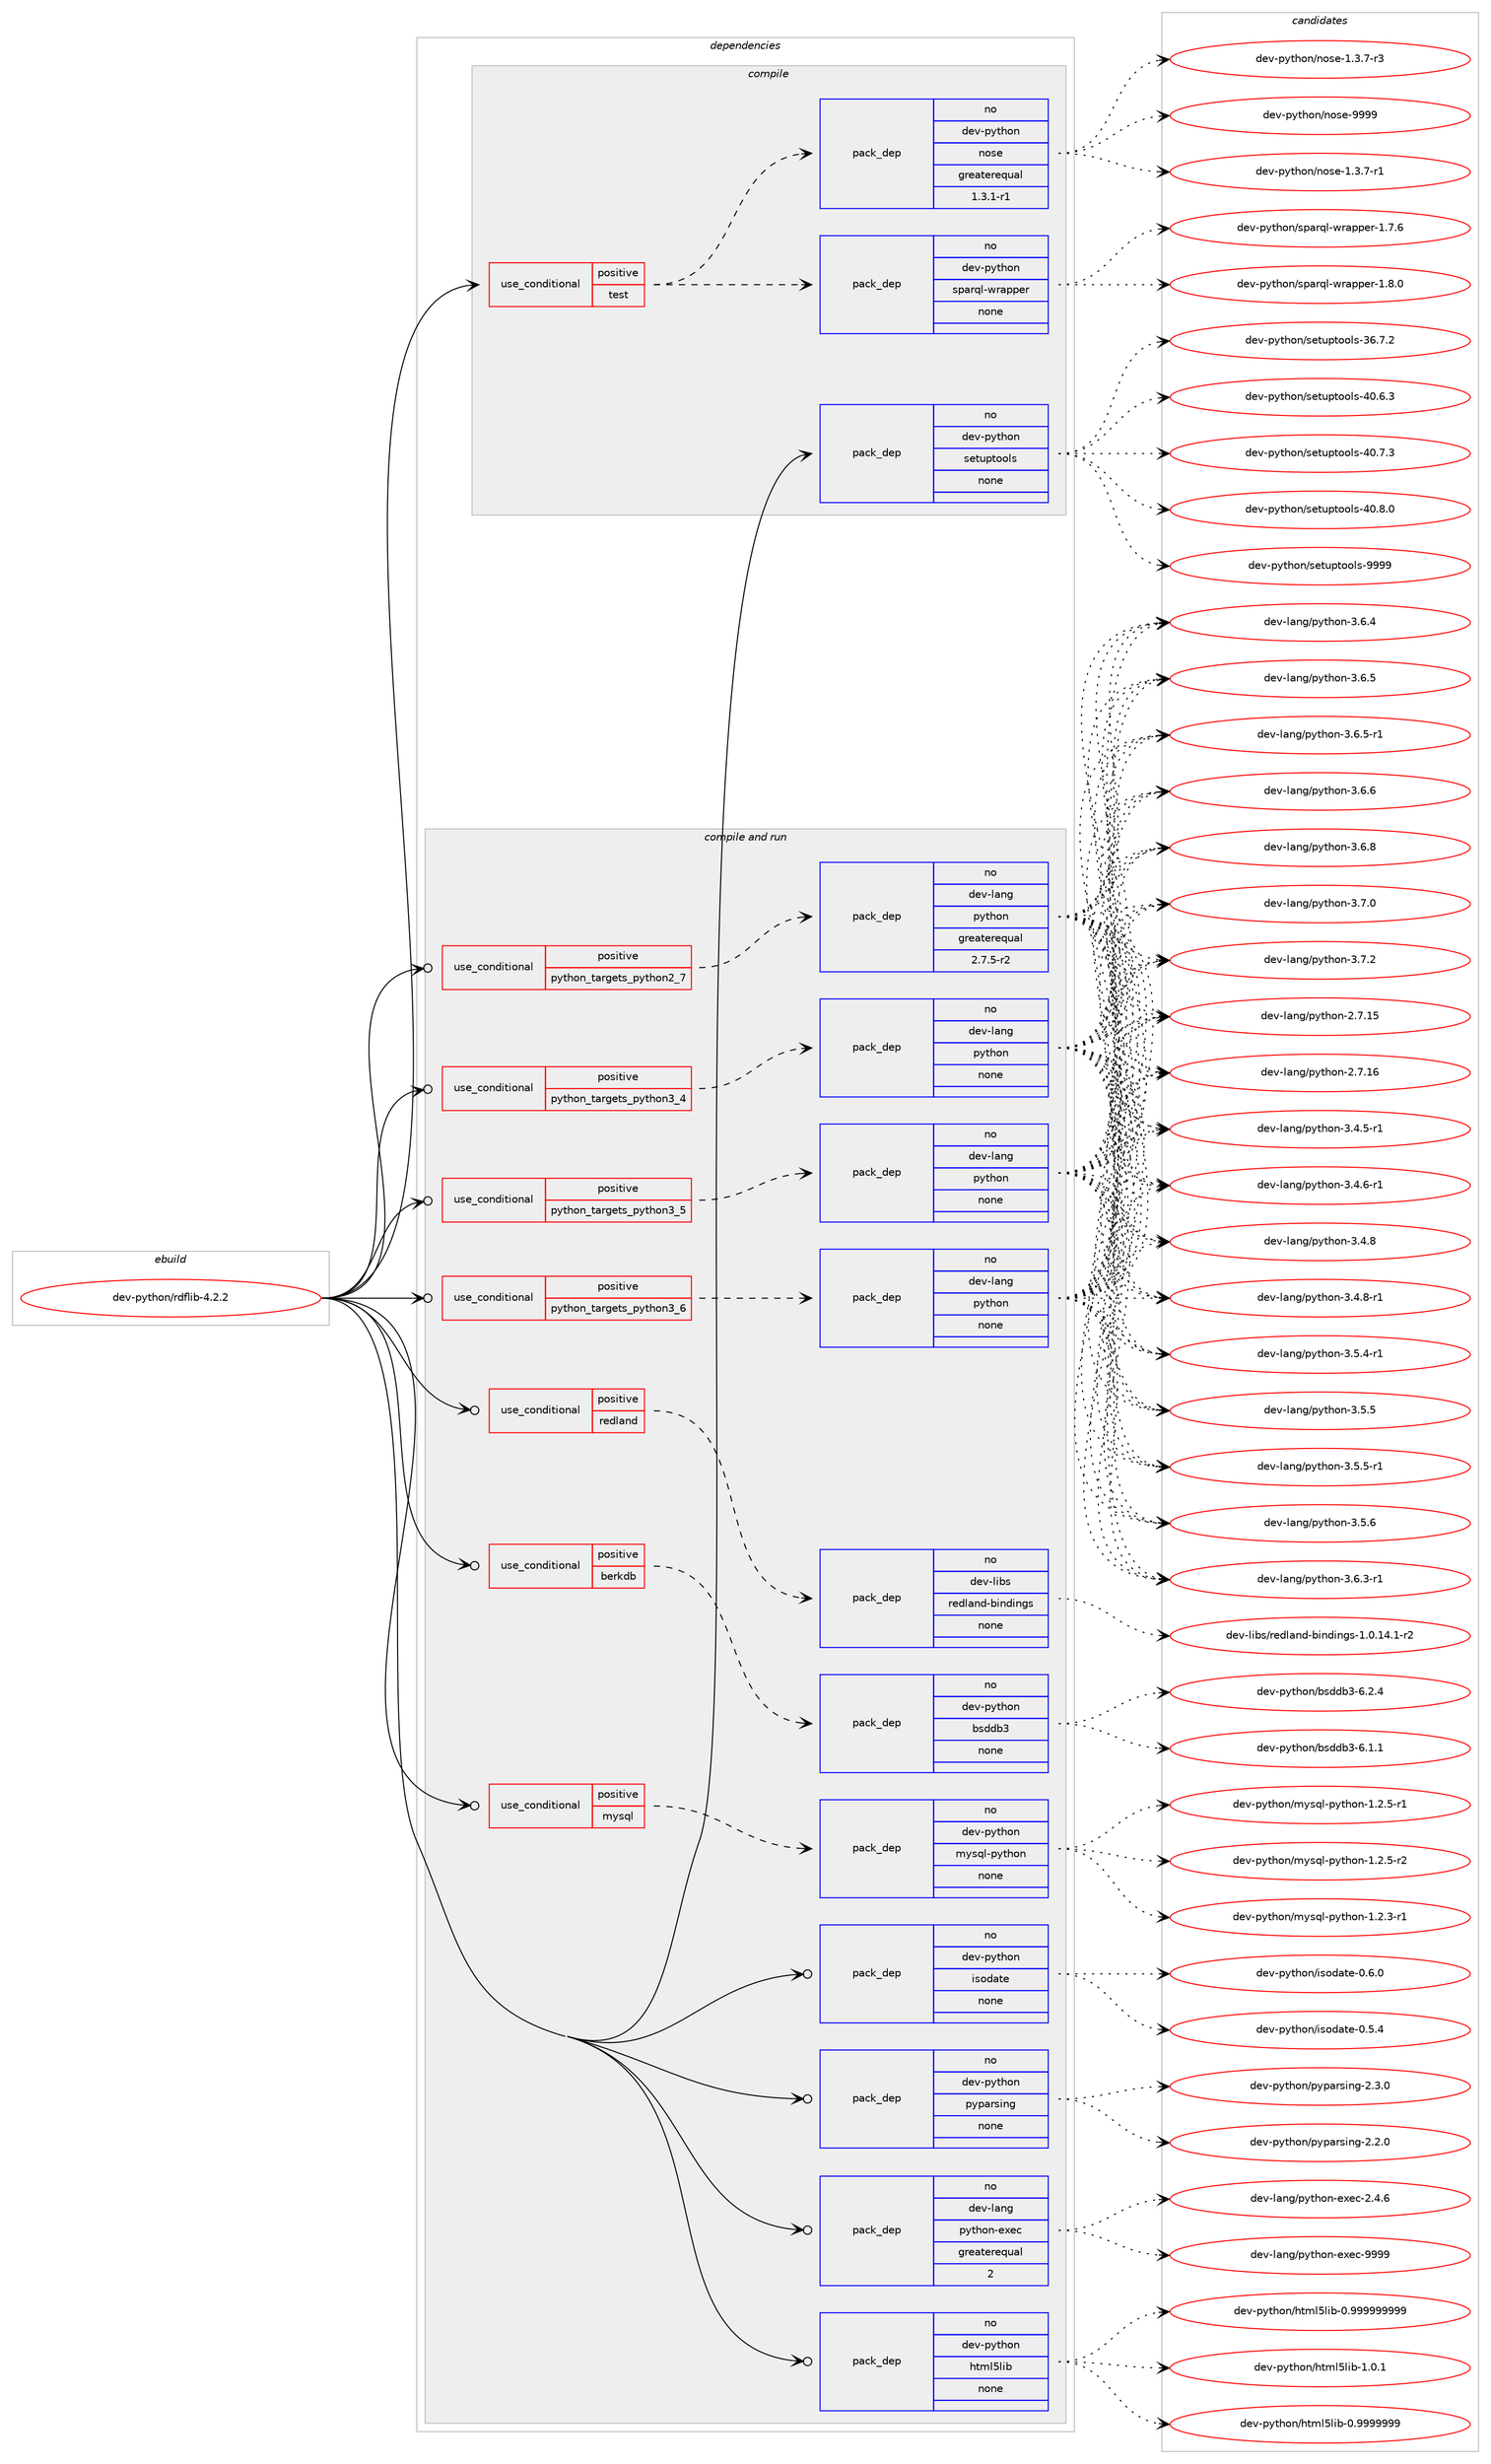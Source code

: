 digraph prolog {

# *************
# Graph options
# *************

newrank=true;
concentrate=true;
compound=true;
graph [rankdir=LR,fontname=Helvetica,fontsize=10,ranksep=1.5];#, ranksep=2.5, nodesep=0.2];
edge  [arrowhead=vee];
node  [fontname=Helvetica,fontsize=10];

# **********
# The ebuild
# **********

subgraph cluster_leftcol {
color=gray;
rank=same;
label=<<i>ebuild</i>>;
id [label="dev-python/rdflib-4.2.2", color=red, width=4, href="../dev-python/rdflib-4.2.2.svg"];
}

# ****************
# The dependencies
# ****************

subgraph cluster_midcol {
color=gray;
label=<<i>dependencies</i>>;
subgraph cluster_compile {
fillcolor="#eeeeee";
style=filled;
label=<<i>compile</i>>;
subgraph cond383574 {
dependency1438324 [label=<<TABLE BORDER="0" CELLBORDER="1" CELLSPACING="0" CELLPADDING="4"><TR><TD ROWSPAN="3" CELLPADDING="10">use_conditional</TD></TR><TR><TD>positive</TD></TR><TR><TD>test</TD></TR></TABLE>>, shape=none, color=red];
subgraph pack1031390 {
dependency1438325 [label=<<TABLE BORDER="0" CELLBORDER="1" CELLSPACING="0" CELLPADDING="4" WIDTH="220"><TR><TD ROWSPAN="6" CELLPADDING="30">pack_dep</TD></TR><TR><TD WIDTH="110">no</TD></TR><TR><TD>dev-python</TD></TR><TR><TD>sparql-wrapper</TD></TR><TR><TD>none</TD></TR><TR><TD></TD></TR></TABLE>>, shape=none, color=blue];
}
dependency1438324:e -> dependency1438325:w [weight=20,style="dashed",arrowhead="vee"];
subgraph pack1031391 {
dependency1438326 [label=<<TABLE BORDER="0" CELLBORDER="1" CELLSPACING="0" CELLPADDING="4" WIDTH="220"><TR><TD ROWSPAN="6" CELLPADDING="30">pack_dep</TD></TR><TR><TD WIDTH="110">no</TD></TR><TR><TD>dev-python</TD></TR><TR><TD>nose</TD></TR><TR><TD>greaterequal</TD></TR><TR><TD>1.3.1-r1</TD></TR></TABLE>>, shape=none, color=blue];
}
dependency1438324:e -> dependency1438326:w [weight=20,style="dashed",arrowhead="vee"];
}
id:e -> dependency1438324:w [weight=20,style="solid",arrowhead="vee"];
subgraph pack1031392 {
dependency1438327 [label=<<TABLE BORDER="0" CELLBORDER="1" CELLSPACING="0" CELLPADDING="4" WIDTH="220"><TR><TD ROWSPAN="6" CELLPADDING="30">pack_dep</TD></TR><TR><TD WIDTH="110">no</TD></TR><TR><TD>dev-python</TD></TR><TR><TD>setuptools</TD></TR><TR><TD>none</TD></TR><TR><TD></TD></TR></TABLE>>, shape=none, color=blue];
}
id:e -> dependency1438327:w [weight=20,style="solid",arrowhead="vee"];
}
subgraph cluster_compileandrun {
fillcolor="#eeeeee";
style=filled;
label=<<i>compile and run</i>>;
subgraph cond383575 {
dependency1438328 [label=<<TABLE BORDER="0" CELLBORDER="1" CELLSPACING="0" CELLPADDING="4"><TR><TD ROWSPAN="3" CELLPADDING="10">use_conditional</TD></TR><TR><TD>positive</TD></TR><TR><TD>berkdb</TD></TR></TABLE>>, shape=none, color=red];
subgraph pack1031393 {
dependency1438329 [label=<<TABLE BORDER="0" CELLBORDER="1" CELLSPACING="0" CELLPADDING="4" WIDTH="220"><TR><TD ROWSPAN="6" CELLPADDING="30">pack_dep</TD></TR><TR><TD WIDTH="110">no</TD></TR><TR><TD>dev-python</TD></TR><TR><TD>bsddb3</TD></TR><TR><TD>none</TD></TR><TR><TD></TD></TR></TABLE>>, shape=none, color=blue];
}
dependency1438328:e -> dependency1438329:w [weight=20,style="dashed",arrowhead="vee"];
}
id:e -> dependency1438328:w [weight=20,style="solid",arrowhead="odotvee"];
subgraph cond383576 {
dependency1438330 [label=<<TABLE BORDER="0" CELLBORDER="1" CELLSPACING="0" CELLPADDING="4"><TR><TD ROWSPAN="3" CELLPADDING="10">use_conditional</TD></TR><TR><TD>positive</TD></TR><TR><TD>mysql</TD></TR></TABLE>>, shape=none, color=red];
subgraph pack1031394 {
dependency1438331 [label=<<TABLE BORDER="0" CELLBORDER="1" CELLSPACING="0" CELLPADDING="4" WIDTH="220"><TR><TD ROWSPAN="6" CELLPADDING="30">pack_dep</TD></TR><TR><TD WIDTH="110">no</TD></TR><TR><TD>dev-python</TD></TR><TR><TD>mysql-python</TD></TR><TR><TD>none</TD></TR><TR><TD></TD></TR></TABLE>>, shape=none, color=blue];
}
dependency1438330:e -> dependency1438331:w [weight=20,style="dashed",arrowhead="vee"];
}
id:e -> dependency1438330:w [weight=20,style="solid",arrowhead="odotvee"];
subgraph cond383577 {
dependency1438332 [label=<<TABLE BORDER="0" CELLBORDER="1" CELLSPACING="0" CELLPADDING="4"><TR><TD ROWSPAN="3" CELLPADDING="10">use_conditional</TD></TR><TR><TD>positive</TD></TR><TR><TD>python_targets_python2_7</TD></TR></TABLE>>, shape=none, color=red];
subgraph pack1031395 {
dependency1438333 [label=<<TABLE BORDER="0" CELLBORDER="1" CELLSPACING="0" CELLPADDING="4" WIDTH="220"><TR><TD ROWSPAN="6" CELLPADDING="30">pack_dep</TD></TR><TR><TD WIDTH="110">no</TD></TR><TR><TD>dev-lang</TD></TR><TR><TD>python</TD></TR><TR><TD>greaterequal</TD></TR><TR><TD>2.7.5-r2</TD></TR></TABLE>>, shape=none, color=blue];
}
dependency1438332:e -> dependency1438333:w [weight=20,style="dashed",arrowhead="vee"];
}
id:e -> dependency1438332:w [weight=20,style="solid",arrowhead="odotvee"];
subgraph cond383578 {
dependency1438334 [label=<<TABLE BORDER="0" CELLBORDER="1" CELLSPACING="0" CELLPADDING="4"><TR><TD ROWSPAN="3" CELLPADDING="10">use_conditional</TD></TR><TR><TD>positive</TD></TR><TR><TD>python_targets_python3_4</TD></TR></TABLE>>, shape=none, color=red];
subgraph pack1031396 {
dependency1438335 [label=<<TABLE BORDER="0" CELLBORDER="1" CELLSPACING="0" CELLPADDING="4" WIDTH="220"><TR><TD ROWSPAN="6" CELLPADDING="30">pack_dep</TD></TR><TR><TD WIDTH="110">no</TD></TR><TR><TD>dev-lang</TD></TR><TR><TD>python</TD></TR><TR><TD>none</TD></TR><TR><TD></TD></TR></TABLE>>, shape=none, color=blue];
}
dependency1438334:e -> dependency1438335:w [weight=20,style="dashed",arrowhead="vee"];
}
id:e -> dependency1438334:w [weight=20,style="solid",arrowhead="odotvee"];
subgraph cond383579 {
dependency1438336 [label=<<TABLE BORDER="0" CELLBORDER="1" CELLSPACING="0" CELLPADDING="4"><TR><TD ROWSPAN="3" CELLPADDING="10">use_conditional</TD></TR><TR><TD>positive</TD></TR><TR><TD>python_targets_python3_5</TD></TR></TABLE>>, shape=none, color=red];
subgraph pack1031397 {
dependency1438337 [label=<<TABLE BORDER="0" CELLBORDER="1" CELLSPACING="0" CELLPADDING="4" WIDTH="220"><TR><TD ROWSPAN="6" CELLPADDING="30">pack_dep</TD></TR><TR><TD WIDTH="110">no</TD></TR><TR><TD>dev-lang</TD></TR><TR><TD>python</TD></TR><TR><TD>none</TD></TR><TR><TD></TD></TR></TABLE>>, shape=none, color=blue];
}
dependency1438336:e -> dependency1438337:w [weight=20,style="dashed",arrowhead="vee"];
}
id:e -> dependency1438336:w [weight=20,style="solid",arrowhead="odotvee"];
subgraph cond383580 {
dependency1438338 [label=<<TABLE BORDER="0" CELLBORDER="1" CELLSPACING="0" CELLPADDING="4"><TR><TD ROWSPAN="3" CELLPADDING="10">use_conditional</TD></TR><TR><TD>positive</TD></TR><TR><TD>python_targets_python3_6</TD></TR></TABLE>>, shape=none, color=red];
subgraph pack1031398 {
dependency1438339 [label=<<TABLE BORDER="0" CELLBORDER="1" CELLSPACING="0" CELLPADDING="4" WIDTH="220"><TR><TD ROWSPAN="6" CELLPADDING="30">pack_dep</TD></TR><TR><TD WIDTH="110">no</TD></TR><TR><TD>dev-lang</TD></TR><TR><TD>python</TD></TR><TR><TD>none</TD></TR><TR><TD></TD></TR></TABLE>>, shape=none, color=blue];
}
dependency1438338:e -> dependency1438339:w [weight=20,style="dashed",arrowhead="vee"];
}
id:e -> dependency1438338:w [weight=20,style="solid",arrowhead="odotvee"];
subgraph cond383581 {
dependency1438340 [label=<<TABLE BORDER="0" CELLBORDER="1" CELLSPACING="0" CELLPADDING="4"><TR><TD ROWSPAN="3" CELLPADDING="10">use_conditional</TD></TR><TR><TD>positive</TD></TR><TR><TD>redland</TD></TR></TABLE>>, shape=none, color=red];
subgraph pack1031399 {
dependency1438341 [label=<<TABLE BORDER="0" CELLBORDER="1" CELLSPACING="0" CELLPADDING="4" WIDTH="220"><TR><TD ROWSPAN="6" CELLPADDING="30">pack_dep</TD></TR><TR><TD WIDTH="110">no</TD></TR><TR><TD>dev-libs</TD></TR><TR><TD>redland-bindings</TD></TR><TR><TD>none</TD></TR><TR><TD></TD></TR></TABLE>>, shape=none, color=blue];
}
dependency1438340:e -> dependency1438341:w [weight=20,style="dashed",arrowhead="vee"];
}
id:e -> dependency1438340:w [weight=20,style="solid",arrowhead="odotvee"];
subgraph pack1031400 {
dependency1438342 [label=<<TABLE BORDER="0" CELLBORDER="1" CELLSPACING="0" CELLPADDING="4" WIDTH="220"><TR><TD ROWSPAN="6" CELLPADDING="30">pack_dep</TD></TR><TR><TD WIDTH="110">no</TD></TR><TR><TD>dev-lang</TD></TR><TR><TD>python-exec</TD></TR><TR><TD>greaterequal</TD></TR><TR><TD>2</TD></TR></TABLE>>, shape=none, color=blue];
}
id:e -> dependency1438342:w [weight=20,style="solid",arrowhead="odotvee"];
subgraph pack1031401 {
dependency1438343 [label=<<TABLE BORDER="0" CELLBORDER="1" CELLSPACING="0" CELLPADDING="4" WIDTH="220"><TR><TD ROWSPAN="6" CELLPADDING="30">pack_dep</TD></TR><TR><TD WIDTH="110">no</TD></TR><TR><TD>dev-python</TD></TR><TR><TD>html5lib</TD></TR><TR><TD>none</TD></TR><TR><TD></TD></TR></TABLE>>, shape=none, color=blue];
}
id:e -> dependency1438343:w [weight=20,style="solid",arrowhead="odotvee"];
subgraph pack1031402 {
dependency1438344 [label=<<TABLE BORDER="0" CELLBORDER="1" CELLSPACING="0" CELLPADDING="4" WIDTH="220"><TR><TD ROWSPAN="6" CELLPADDING="30">pack_dep</TD></TR><TR><TD WIDTH="110">no</TD></TR><TR><TD>dev-python</TD></TR><TR><TD>isodate</TD></TR><TR><TD>none</TD></TR><TR><TD></TD></TR></TABLE>>, shape=none, color=blue];
}
id:e -> dependency1438344:w [weight=20,style="solid",arrowhead="odotvee"];
subgraph pack1031403 {
dependency1438345 [label=<<TABLE BORDER="0" CELLBORDER="1" CELLSPACING="0" CELLPADDING="4" WIDTH="220"><TR><TD ROWSPAN="6" CELLPADDING="30">pack_dep</TD></TR><TR><TD WIDTH="110">no</TD></TR><TR><TD>dev-python</TD></TR><TR><TD>pyparsing</TD></TR><TR><TD>none</TD></TR><TR><TD></TD></TR></TABLE>>, shape=none, color=blue];
}
id:e -> dependency1438345:w [weight=20,style="solid",arrowhead="odotvee"];
}
subgraph cluster_run {
fillcolor="#eeeeee";
style=filled;
label=<<i>run</i>>;
}
}

# **************
# The candidates
# **************

subgraph cluster_choices {
rank=same;
color=gray;
label=<<i>candidates</i>>;

subgraph choice1031390 {
color=black;
nodesep=1;
choice1001011184511212111610411111047115112971141131084511911497112112101114454946554654 [label="dev-python/sparql-wrapper-1.7.6", color=red, width=4,href="../dev-python/sparql-wrapper-1.7.6.svg"];
choice1001011184511212111610411111047115112971141131084511911497112112101114454946564648 [label="dev-python/sparql-wrapper-1.8.0", color=red, width=4,href="../dev-python/sparql-wrapper-1.8.0.svg"];
dependency1438325:e -> choice1001011184511212111610411111047115112971141131084511911497112112101114454946554654:w [style=dotted,weight="100"];
dependency1438325:e -> choice1001011184511212111610411111047115112971141131084511911497112112101114454946564648:w [style=dotted,weight="100"];
}
subgraph choice1031391 {
color=black;
nodesep=1;
choice10010111845112121116104111110471101111151014549465146554511449 [label="dev-python/nose-1.3.7-r1", color=red, width=4,href="../dev-python/nose-1.3.7-r1.svg"];
choice10010111845112121116104111110471101111151014549465146554511451 [label="dev-python/nose-1.3.7-r3", color=red, width=4,href="../dev-python/nose-1.3.7-r3.svg"];
choice10010111845112121116104111110471101111151014557575757 [label="dev-python/nose-9999", color=red, width=4,href="../dev-python/nose-9999.svg"];
dependency1438326:e -> choice10010111845112121116104111110471101111151014549465146554511449:w [style=dotted,weight="100"];
dependency1438326:e -> choice10010111845112121116104111110471101111151014549465146554511451:w [style=dotted,weight="100"];
dependency1438326:e -> choice10010111845112121116104111110471101111151014557575757:w [style=dotted,weight="100"];
}
subgraph choice1031392 {
color=black;
nodesep=1;
choice100101118451121211161041111104711510111611711211611111110811545515446554650 [label="dev-python/setuptools-36.7.2", color=red, width=4,href="../dev-python/setuptools-36.7.2.svg"];
choice100101118451121211161041111104711510111611711211611111110811545524846544651 [label="dev-python/setuptools-40.6.3", color=red, width=4,href="../dev-python/setuptools-40.6.3.svg"];
choice100101118451121211161041111104711510111611711211611111110811545524846554651 [label="dev-python/setuptools-40.7.3", color=red, width=4,href="../dev-python/setuptools-40.7.3.svg"];
choice100101118451121211161041111104711510111611711211611111110811545524846564648 [label="dev-python/setuptools-40.8.0", color=red, width=4,href="../dev-python/setuptools-40.8.0.svg"];
choice10010111845112121116104111110471151011161171121161111111081154557575757 [label="dev-python/setuptools-9999", color=red, width=4,href="../dev-python/setuptools-9999.svg"];
dependency1438327:e -> choice100101118451121211161041111104711510111611711211611111110811545515446554650:w [style=dotted,weight="100"];
dependency1438327:e -> choice100101118451121211161041111104711510111611711211611111110811545524846544651:w [style=dotted,weight="100"];
dependency1438327:e -> choice100101118451121211161041111104711510111611711211611111110811545524846554651:w [style=dotted,weight="100"];
dependency1438327:e -> choice100101118451121211161041111104711510111611711211611111110811545524846564648:w [style=dotted,weight="100"];
dependency1438327:e -> choice10010111845112121116104111110471151011161171121161111111081154557575757:w [style=dotted,weight="100"];
}
subgraph choice1031393 {
color=black;
nodesep=1;
choice1001011184511212111610411111047981151001009851455446494649 [label="dev-python/bsddb3-6.1.1", color=red, width=4,href="../dev-python/bsddb3-6.1.1.svg"];
choice1001011184511212111610411111047981151001009851455446504652 [label="dev-python/bsddb3-6.2.4", color=red, width=4,href="../dev-python/bsddb3-6.2.4.svg"];
dependency1438329:e -> choice1001011184511212111610411111047981151001009851455446494649:w [style=dotted,weight="100"];
dependency1438329:e -> choice1001011184511212111610411111047981151001009851455446504652:w [style=dotted,weight="100"];
}
subgraph choice1031394 {
color=black;
nodesep=1;
choice1001011184511212111610411111047109121115113108451121211161041111104549465046514511449 [label="dev-python/mysql-python-1.2.3-r1", color=red, width=4,href="../dev-python/mysql-python-1.2.3-r1.svg"];
choice1001011184511212111610411111047109121115113108451121211161041111104549465046534511449 [label="dev-python/mysql-python-1.2.5-r1", color=red, width=4,href="../dev-python/mysql-python-1.2.5-r1.svg"];
choice1001011184511212111610411111047109121115113108451121211161041111104549465046534511450 [label="dev-python/mysql-python-1.2.5-r2", color=red, width=4,href="../dev-python/mysql-python-1.2.5-r2.svg"];
dependency1438331:e -> choice1001011184511212111610411111047109121115113108451121211161041111104549465046514511449:w [style=dotted,weight="100"];
dependency1438331:e -> choice1001011184511212111610411111047109121115113108451121211161041111104549465046534511449:w [style=dotted,weight="100"];
dependency1438331:e -> choice1001011184511212111610411111047109121115113108451121211161041111104549465046534511450:w [style=dotted,weight="100"];
}
subgraph choice1031395 {
color=black;
nodesep=1;
choice10010111845108971101034711212111610411111045504655464953 [label="dev-lang/python-2.7.15", color=red, width=4,href="../dev-lang/python-2.7.15.svg"];
choice10010111845108971101034711212111610411111045504655464954 [label="dev-lang/python-2.7.16", color=red, width=4,href="../dev-lang/python-2.7.16.svg"];
choice1001011184510897110103471121211161041111104551465246534511449 [label="dev-lang/python-3.4.5-r1", color=red, width=4,href="../dev-lang/python-3.4.5-r1.svg"];
choice1001011184510897110103471121211161041111104551465246544511449 [label="dev-lang/python-3.4.6-r1", color=red, width=4,href="../dev-lang/python-3.4.6-r1.svg"];
choice100101118451089711010347112121116104111110455146524656 [label="dev-lang/python-3.4.8", color=red, width=4,href="../dev-lang/python-3.4.8.svg"];
choice1001011184510897110103471121211161041111104551465246564511449 [label="dev-lang/python-3.4.8-r1", color=red, width=4,href="../dev-lang/python-3.4.8-r1.svg"];
choice1001011184510897110103471121211161041111104551465346524511449 [label="dev-lang/python-3.5.4-r1", color=red, width=4,href="../dev-lang/python-3.5.4-r1.svg"];
choice100101118451089711010347112121116104111110455146534653 [label="dev-lang/python-3.5.5", color=red, width=4,href="../dev-lang/python-3.5.5.svg"];
choice1001011184510897110103471121211161041111104551465346534511449 [label="dev-lang/python-3.5.5-r1", color=red, width=4,href="../dev-lang/python-3.5.5-r1.svg"];
choice100101118451089711010347112121116104111110455146534654 [label="dev-lang/python-3.5.6", color=red, width=4,href="../dev-lang/python-3.5.6.svg"];
choice1001011184510897110103471121211161041111104551465446514511449 [label="dev-lang/python-3.6.3-r1", color=red, width=4,href="../dev-lang/python-3.6.3-r1.svg"];
choice100101118451089711010347112121116104111110455146544652 [label="dev-lang/python-3.6.4", color=red, width=4,href="../dev-lang/python-3.6.4.svg"];
choice100101118451089711010347112121116104111110455146544653 [label="dev-lang/python-3.6.5", color=red, width=4,href="../dev-lang/python-3.6.5.svg"];
choice1001011184510897110103471121211161041111104551465446534511449 [label="dev-lang/python-3.6.5-r1", color=red, width=4,href="../dev-lang/python-3.6.5-r1.svg"];
choice100101118451089711010347112121116104111110455146544654 [label="dev-lang/python-3.6.6", color=red, width=4,href="../dev-lang/python-3.6.6.svg"];
choice100101118451089711010347112121116104111110455146544656 [label="dev-lang/python-3.6.8", color=red, width=4,href="../dev-lang/python-3.6.8.svg"];
choice100101118451089711010347112121116104111110455146554648 [label="dev-lang/python-3.7.0", color=red, width=4,href="../dev-lang/python-3.7.0.svg"];
choice100101118451089711010347112121116104111110455146554650 [label="dev-lang/python-3.7.2", color=red, width=4,href="../dev-lang/python-3.7.2.svg"];
dependency1438333:e -> choice10010111845108971101034711212111610411111045504655464953:w [style=dotted,weight="100"];
dependency1438333:e -> choice10010111845108971101034711212111610411111045504655464954:w [style=dotted,weight="100"];
dependency1438333:e -> choice1001011184510897110103471121211161041111104551465246534511449:w [style=dotted,weight="100"];
dependency1438333:e -> choice1001011184510897110103471121211161041111104551465246544511449:w [style=dotted,weight="100"];
dependency1438333:e -> choice100101118451089711010347112121116104111110455146524656:w [style=dotted,weight="100"];
dependency1438333:e -> choice1001011184510897110103471121211161041111104551465246564511449:w [style=dotted,weight="100"];
dependency1438333:e -> choice1001011184510897110103471121211161041111104551465346524511449:w [style=dotted,weight="100"];
dependency1438333:e -> choice100101118451089711010347112121116104111110455146534653:w [style=dotted,weight="100"];
dependency1438333:e -> choice1001011184510897110103471121211161041111104551465346534511449:w [style=dotted,weight="100"];
dependency1438333:e -> choice100101118451089711010347112121116104111110455146534654:w [style=dotted,weight="100"];
dependency1438333:e -> choice1001011184510897110103471121211161041111104551465446514511449:w [style=dotted,weight="100"];
dependency1438333:e -> choice100101118451089711010347112121116104111110455146544652:w [style=dotted,weight="100"];
dependency1438333:e -> choice100101118451089711010347112121116104111110455146544653:w [style=dotted,weight="100"];
dependency1438333:e -> choice1001011184510897110103471121211161041111104551465446534511449:w [style=dotted,weight="100"];
dependency1438333:e -> choice100101118451089711010347112121116104111110455146544654:w [style=dotted,weight="100"];
dependency1438333:e -> choice100101118451089711010347112121116104111110455146544656:w [style=dotted,weight="100"];
dependency1438333:e -> choice100101118451089711010347112121116104111110455146554648:w [style=dotted,weight="100"];
dependency1438333:e -> choice100101118451089711010347112121116104111110455146554650:w [style=dotted,weight="100"];
}
subgraph choice1031396 {
color=black;
nodesep=1;
choice10010111845108971101034711212111610411111045504655464953 [label="dev-lang/python-2.7.15", color=red, width=4,href="../dev-lang/python-2.7.15.svg"];
choice10010111845108971101034711212111610411111045504655464954 [label="dev-lang/python-2.7.16", color=red, width=4,href="../dev-lang/python-2.7.16.svg"];
choice1001011184510897110103471121211161041111104551465246534511449 [label="dev-lang/python-3.4.5-r1", color=red, width=4,href="../dev-lang/python-3.4.5-r1.svg"];
choice1001011184510897110103471121211161041111104551465246544511449 [label="dev-lang/python-3.4.6-r1", color=red, width=4,href="../dev-lang/python-3.4.6-r1.svg"];
choice100101118451089711010347112121116104111110455146524656 [label="dev-lang/python-3.4.8", color=red, width=4,href="../dev-lang/python-3.4.8.svg"];
choice1001011184510897110103471121211161041111104551465246564511449 [label="dev-lang/python-3.4.8-r1", color=red, width=4,href="../dev-lang/python-3.4.8-r1.svg"];
choice1001011184510897110103471121211161041111104551465346524511449 [label="dev-lang/python-3.5.4-r1", color=red, width=4,href="../dev-lang/python-3.5.4-r1.svg"];
choice100101118451089711010347112121116104111110455146534653 [label="dev-lang/python-3.5.5", color=red, width=4,href="../dev-lang/python-3.5.5.svg"];
choice1001011184510897110103471121211161041111104551465346534511449 [label="dev-lang/python-3.5.5-r1", color=red, width=4,href="../dev-lang/python-3.5.5-r1.svg"];
choice100101118451089711010347112121116104111110455146534654 [label="dev-lang/python-3.5.6", color=red, width=4,href="../dev-lang/python-3.5.6.svg"];
choice1001011184510897110103471121211161041111104551465446514511449 [label="dev-lang/python-3.6.3-r1", color=red, width=4,href="../dev-lang/python-3.6.3-r1.svg"];
choice100101118451089711010347112121116104111110455146544652 [label="dev-lang/python-3.6.4", color=red, width=4,href="../dev-lang/python-3.6.4.svg"];
choice100101118451089711010347112121116104111110455146544653 [label="dev-lang/python-3.6.5", color=red, width=4,href="../dev-lang/python-3.6.5.svg"];
choice1001011184510897110103471121211161041111104551465446534511449 [label="dev-lang/python-3.6.5-r1", color=red, width=4,href="../dev-lang/python-3.6.5-r1.svg"];
choice100101118451089711010347112121116104111110455146544654 [label="dev-lang/python-3.6.6", color=red, width=4,href="../dev-lang/python-3.6.6.svg"];
choice100101118451089711010347112121116104111110455146544656 [label="dev-lang/python-3.6.8", color=red, width=4,href="../dev-lang/python-3.6.8.svg"];
choice100101118451089711010347112121116104111110455146554648 [label="dev-lang/python-3.7.0", color=red, width=4,href="../dev-lang/python-3.7.0.svg"];
choice100101118451089711010347112121116104111110455146554650 [label="dev-lang/python-3.7.2", color=red, width=4,href="../dev-lang/python-3.7.2.svg"];
dependency1438335:e -> choice10010111845108971101034711212111610411111045504655464953:w [style=dotted,weight="100"];
dependency1438335:e -> choice10010111845108971101034711212111610411111045504655464954:w [style=dotted,weight="100"];
dependency1438335:e -> choice1001011184510897110103471121211161041111104551465246534511449:w [style=dotted,weight="100"];
dependency1438335:e -> choice1001011184510897110103471121211161041111104551465246544511449:w [style=dotted,weight="100"];
dependency1438335:e -> choice100101118451089711010347112121116104111110455146524656:w [style=dotted,weight="100"];
dependency1438335:e -> choice1001011184510897110103471121211161041111104551465246564511449:w [style=dotted,weight="100"];
dependency1438335:e -> choice1001011184510897110103471121211161041111104551465346524511449:w [style=dotted,weight="100"];
dependency1438335:e -> choice100101118451089711010347112121116104111110455146534653:w [style=dotted,weight="100"];
dependency1438335:e -> choice1001011184510897110103471121211161041111104551465346534511449:w [style=dotted,weight="100"];
dependency1438335:e -> choice100101118451089711010347112121116104111110455146534654:w [style=dotted,weight="100"];
dependency1438335:e -> choice1001011184510897110103471121211161041111104551465446514511449:w [style=dotted,weight="100"];
dependency1438335:e -> choice100101118451089711010347112121116104111110455146544652:w [style=dotted,weight="100"];
dependency1438335:e -> choice100101118451089711010347112121116104111110455146544653:w [style=dotted,weight="100"];
dependency1438335:e -> choice1001011184510897110103471121211161041111104551465446534511449:w [style=dotted,weight="100"];
dependency1438335:e -> choice100101118451089711010347112121116104111110455146544654:w [style=dotted,weight="100"];
dependency1438335:e -> choice100101118451089711010347112121116104111110455146544656:w [style=dotted,weight="100"];
dependency1438335:e -> choice100101118451089711010347112121116104111110455146554648:w [style=dotted,weight="100"];
dependency1438335:e -> choice100101118451089711010347112121116104111110455146554650:w [style=dotted,weight="100"];
}
subgraph choice1031397 {
color=black;
nodesep=1;
choice10010111845108971101034711212111610411111045504655464953 [label="dev-lang/python-2.7.15", color=red, width=4,href="../dev-lang/python-2.7.15.svg"];
choice10010111845108971101034711212111610411111045504655464954 [label="dev-lang/python-2.7.16", color=red, width=4,href="../dev-lang/python-2.7.16.svg"];
choice1001011184510897110103471121211161041111104551465246534511449 [label="dev-lang/python-3.4.5-r1", color=red, width=4,href="../dev-lang/python-3.4.5-r1.svg"];
choice1001011184510897110103471121211161041111104551465246544511449 [label="dev-lang/python-3.4.6-r1", color=red, width=4,href="../dev-lang/python-3.4.6-r1.svg"];
choice100101118451089711010347112121116104111110455146524656 [label="dev-lang/python-3.4.8", color=red, width=4,href="../dev-lang/python-3.4.8.svg"];
choice1001011184510897110103471121211161041111104551465246564511449 [label="dev-lang/python-3.4.8-r1", color=red, width=4,href="../dev-lang/python-3.4.8-r1.svg"];
choice1001011184510897110103471121211161041111104551465346524511449 [label="dev-lang/python-3.5.4-r1", color=red, width=4,href="../dev-lang/python-3.5.4-r1.svg"];
choice100101118451089711010347112121116104111110455146534653 [label="dev-lang/python-3.5.5", color=red, width=4,href="../dev-lang/python-3.5.5.svg"];
choice1001011184510897110103471121211161041111104551465346534511449 [label="dev-lang/python-3.5.5-r1", color=red, width=4,href="../dev-lang/python-3.5.5-r1.svg"];
choice100101118451089711010347112121116104111110455146534654 [label="dev-lang/python-3.5.6", color=red, width=4,href="../dev-lang/python-3.5.6.svg"];
choice1001011184510897110103471121211161041111104551465446514511449 [label="dev-lang/python-3.6.3-r1", color=red, width=4,href="../dev-lang/python-3.6.3-r1.svg"];
choice100101118451089711010347112121116104111110455146544652 [label="dev-lang/python-3.6.4", color=red, width=4,href="../dev-lang/python-3.6.4.svg"];
choice100101118451089711010347112121116104111110455146544653 [label="dev-lang/python-3.6.5", color=red, width=4,href="../dev-lang/python-3.6.5.svg"];
choice1001011184510897110103471121211161041111104551465446534511449 [label="dev-lang/python-3.6.5-r1", color=red, width=4,href="../dev-lang/python-3.6.5-r1.svg"];
choice100101118451089711010347112121116104111110455146544654 [label="dev-lang/python-3.6.6", color=red, width=4,href="../dev-lang/python-3.6.6.svg"];
choice100101118451089711010347112121116104111110455146544656 [label="dev-lang/python-3.6.8", color=red, width=4,href="../dev-lang/python-3.6.8.svg"];
choice100101118451089711010347112121116104111110455146554648 [label="dev-lang/python-3.7.0", color=red, width=4,href="../dev-lang/python-3.7.0.svg"];
choice100101118451089711010347112121116104111110455146554650 [label="dev-lang/python-3.7.2", color=red, width=4,href="../dev-lang/python-3.7.2.svg"];
dependency1438337:e -> choice10010111845108971101034711212111610411111045504655464953:w [style=dotted,weight="100"];
dependency1438337:e -> choice10010111845108971101034711212111610411111045504655464954:w [style=dotted,weight="100"];
dependency1438337:e -> choice1001011184510897110103471121211161041111104551465246534511449:w [style=dotted,weight="100"];
dependency1438337:e -> choice1001011184510897110103471121211161041111104551465246544511449:w [style=dotted,weight="100"];
dependency1438337:e -> choice100101118451089711010347112121116104111110455146524656:w [style=dotted,weight="100"];
dependency1438337:e -> choice1001011184510897110103471121211161041111104551465246564511449:w [style=dotted,weight="100"];
dependency1438337:e -> choice1001011184510897110103471121211161041111104551465346524511449:w [style=dotted,weight="100"];
dependency1438337:e -> choice100101118451089711010347112121116104111110455146534653:w [style=dotted,weight="100"];
dependency1438337:e -> choice1001011184510897110103471121211161041111104551465346534511449:w [style=dotted,weight="100"];
dependency1438337:e -> choice100101118451089711010347112121116104111110455146534654:w [style=dotted,weight="100"];
dependency1438337:e -> choice1001011184510897110103471121211161041111104551465446514511449:w [style=dotted,weight="100"];
dependency1438337:e -> choice100101118451089711010347112121116104111110455146544652:w [style=dotted,weight="100"];
dependency1438337:e -> choice100101118451089711010347112121116104111110455146544653:w [style=dotted,weight="100"];
dependency1438337:e -> choice1001011184510897110103471121211161041111104551465446534511449:w [style=dotted,weight="100"];
dependency1438337:e -> choice100101118451089711010347112121116104111110455146544654:w [style=dotted,weight="100"];
dependency1438337:e -> choice100101118451089711010347112121116104111110455146544656:w [style=dotted,weight="100"];
dependency1438337:e -> choice100101118451089711010347112121116104111110455146554648:w [style=dotted,weight="100"];
dependency1438337:e -> choice100101118451089711010347112121116104111110455146554650:w [style=dotted,weight="100"];
}
subgraph choice1031398 {
color=black;
nodesep=1;
choice10010111845108971101034711212111610411111045504655464953 [label="dev-lang/python-2.7.15", color=red, width=4,href="../dev-lang/python-2.7.15.svg"];
choice10010111845108971101034711212111610411111045504655464954 [label="dev-lang/python-2.7.16", color=red, width=4,href="../dev-lang/python-2.7.16.svg"];
choice1001011184510897110103471121211161041111104551465246534511449 [label="dev-lang/python-3.4.5-r1", color=red, width=4,href="../dev-lang/python-3.4.5-r1.svg"];
choice1001011184510897110103471121211161041111104551465246544511449 [label="dev-lang/python-3.4.6-r1", color=red, width=4,href="../dev-lang/python-3.4.6-r1.svg"];
choice100101118451089711010347112121116104111110455146524656 [label="dev-lang/python-3.4.8", color=red, width=4,href="../dev-lang/python-3.4.8.svg"];
choice1001011184510897110103471121211161041111104551465246564511449 [label="dev-lang/python-3.4.8-r1", color=red, width=4,href="../dev-lang/python-3.4.8-r1.svg"];
choice1001011184510897110103471121211161041111104551465346524511449 [label="dev-lang/python-3.5.4-r1", color=red, width=4,href="../dev-lang/python-3.5.4-r1.svg"];
choice100101118451089711010347112121116104111110455146534653 [label="dev-lang/python-3.5.5", color=red, width=4,href="../dev-lang/python-3.5.5.svg"];
choice1001011184510897110103471121211161041111104551465346534511449 [label="dev-lang/python-3.5.5-r1", color=red, width=4,href="../dev-lang/python-3.5.5-r1.svg"];
choice100101118451089711010347112121116104111110455146534654 [label="dev-lang/python-3.5.6", color=red, width=4,href="../dev-lang/python-3.5.6.svg"];
choice1001011184510897110103471121211161041111104551465446514511449 [label="dev-lang/python-3.6.3-r1", color=red, width=4,href="../dev-lang/python-3.6.3-r1.svg"];
choice100101118451089711010347112121116104111110455146544652 [label="dev-lang/python-3.6.4", color=red, width=4,href="../dev-lang/python-3.6.4.svg"];
choice100101118451089711010347112121116104111110455146544653 [label="dev-lang/python-3.6.5", color=red, width=4,href="../dev-lang/python-3.6.5.svg"];
choice1001011184510897110103471121211161041111104551465446534511449 [label="dev-lang/python-3.6.5-r1", color=red, width=4,href="../dev-lang/python-3.6.5-r1.svg"];
choice100101118451089711010347112121116104111110455146544654 [label="dev-lang/python-3.6.6", color=red, width=4,href="../dev-lang/python-3.6.6.svg"];
choice100101118451089711010347112121116104111110455146544656 [label="dev-lang/python-3.6.8", color=red, width=4,href="../dev-lang/python-3.6.8.svg"];
choice100101118451089711010347112121116104111110455146554648 [label="dev-lang/python-3.7.0", color=red, width=4,href="../dev-lang/python-3.7.0.svg"];
choice100101118451089711010347112121116104111110455146554650 [label="dev-lang/python-3.7.2", color=red, width=4,href="../dev-lang/python-3.7.2.svg"];
dependency1438339:e -> choice10010111845108971101034711212111610411111045504655464953:w [style=dotted,weight="100"];
dependency1438339:e -> choice10010111845108971101034711212111610411111045504655464954:w [style=dotted,weight="100"];
dependency1438339:e -> choice1001011184510897110103471121211161041111104551465246534511449:w [style=dotted,weight="100"];
dependency1438339:e -> choice1001011184510897110103471121211161041111104551465246544511449:w [style=dotted,weight="100"];
dependency1438339:e -> choice100101118451089711010347112121116104111110455146524656:w [style=dotted,weight="100"];
dependency1438339:e -> choice1001011184510897110103471121211161041111104551465246564511449:w [style=dotted,weight="100"];
dependency1438339:e -> choice1001011184510897110103471121211161041111104551465346524511449:w [style=dotted,weight="100"];
dependency1438339:e -> choice100101118451089711010347112121116104111110455146534653:w [style=dotted,weight="100"];
dependency1438339:e -> choice1001011184510897110103471121211161041111104551465346534511449:w [style=dotted,weight="100"];
dependency1438339:e -> choice100101118451089711010347112121116104111110455146534654:w [style=dotted,weight="100"];
dependency1438339:e -> choice1001011184510897110103471121211161041111104551465446514511449:w [style=dotted,weight="100"];
dependency1438339:e -> choice100101118451089711010347112121116104111110455146544652:w [style=dotted,weight="100"];
dependency1438339:e -> choice100101118451089711010347112121116104111110455146544653:w [style=dotted,weight="100"];
dependency1438339:e -> choice1001011184510897110103471121211161041111104551465446534511449:w [style=dotted,weight="100"];
dependency1438339:e -> choice100101118451089711010347112121116104111110455146544654:w [style=dotted,weight="100"];
dependency1438339:e -> choice100101118451089711010347112121116104111110455146544656:w [style=dotted,weight="100"];
dependency1438339:e -> choice100101118451089711010347112121116104111110455146554648:w [style=dotted,weight="100"];
dependency1438339:e -> choice100101118451089711010347112121116104111110455146554650:w [style=dotted,weight="100"];
}
subgraph choice1031399 {
color=black;
nodesep=1;
choice1001011184510810598115471141011001089711010045981051101001051101031154549464846495246494511450 [label="dev-libs/redland-bindings-1.0.14.1-r2", color=red, width=4,href="../dev-libs/redland-bindings-1.0.14.1-r2.svg"];
dependency1438341:e -> choice1001011184510810598115471141011001089711010045981051101001051101031154549464846495246494511450:w [style=dotted,weight="100"];
}
subgraph choice1031400 {
color=black;
nodesep=1;
choice1001011184510897110103471121211161041111104510112010199455046524654 [label="dev-lang/python-exec-2.4.6", color=red, width=4,href="../dev-lang/python-exec-2.4.6.svg"];
choice10010111845108971101034711212111610411111045101120101994557575757 [label="dev-lang/python-exec-9999", color=red, width=4,href="../dev-lang/python-exec-9999.svg"];
dependency1438342:e -> choice1001011184510897110103471121211161041111104510112010199455046524654:w [style=dotted,weight="100"];
dependency1438342:e -> choice10010111845108971101034711212111610411111045101120101994557575757:w [style=dotted,weight="100"];
}
subgraph choice1031401 {
color=black;
nodesep=1;
choice1001011184511212111610411111047104116109108531081059845484657575757575757 [label="dev-python/html5lib-0.9999999", color=red, width=4,href="../dev-python/html5lib-0.9999999.svg"];
choice10010111845112121116104111110471041161091085310810598454846575757575757575757 [label="dev-python/html5lib-0.999999999", color=red, width=4,href="../dev-python/html5lib-0.999999999.svg"];
choice10010111845112121116104111110471041161091085310810598454946484649 [label="dev-python/html5lib-1.0.1", color=red, width=4,href="../dev-python/html5lib-1.0.1.svg"];
dependency1438343:e -> choice1001011184511212111610411111047104116109108531081059845484657575757575757:w [style=dotted,weight="100"];
dependency1438343:e -> choice10010111845112121116104111110471041161091085310810598454846575757575757575757:w [style=dotted,weight="100"];
dependency1438343:e -> choice10010111845112121116104111110471041161091085310810598454946484649:w [style=dotted,weight="100"];
}
subgraph choice1031402 {
color=black;
nodesep=1;
choice100101118451121211161041111104710511511110097116101454846534652 [label="dev-python/isodate-0.5.4", color=red, width=4,href="../dev-python/isodate-0.5.4.svg"];
choice100101118451121211161041111104710511511110097116101454846544648 [label="dev-python/isodate-0.6.0", color=red, width=4,href="../dev-python/isodate-0.6.0.svg"];
dependency1438344:e -> choice100101118451121211161041111104710511511110097116101454846534652:w [style=dotted,weight="100"];
dependency1438344:e -> choice100101118451121211161041111104710511511110097116101454846544648:w [style=dotted,weight="100"];
}
subgraph choice1031403 {
color=black;
nodesep=1;
choice100101118451121211161041111104711212111297114115105110103455046504648 [label="dev-python/pyparsing-2.2.0", color=red, width=4,href="../dev-python/pyparsing-2.2.0.svg"];
choice100101118451121211161041111104711212111297114115105110103455046514648 [label="dev-python/pyparsing-2.3.0", color=red, width=4,href="../dev-python/pyparsing-2.3.0.svg"];
dependency1438345:e -> choice100101118451121211161041111104711212111297114115105110103455046504648:w [style=dotted,weight="100"];
dependency1438345:e -> choice100101118451121211161041111104711212111297114115105110103455046514648:w [style=dotted,weight="100"];
}
}

}
